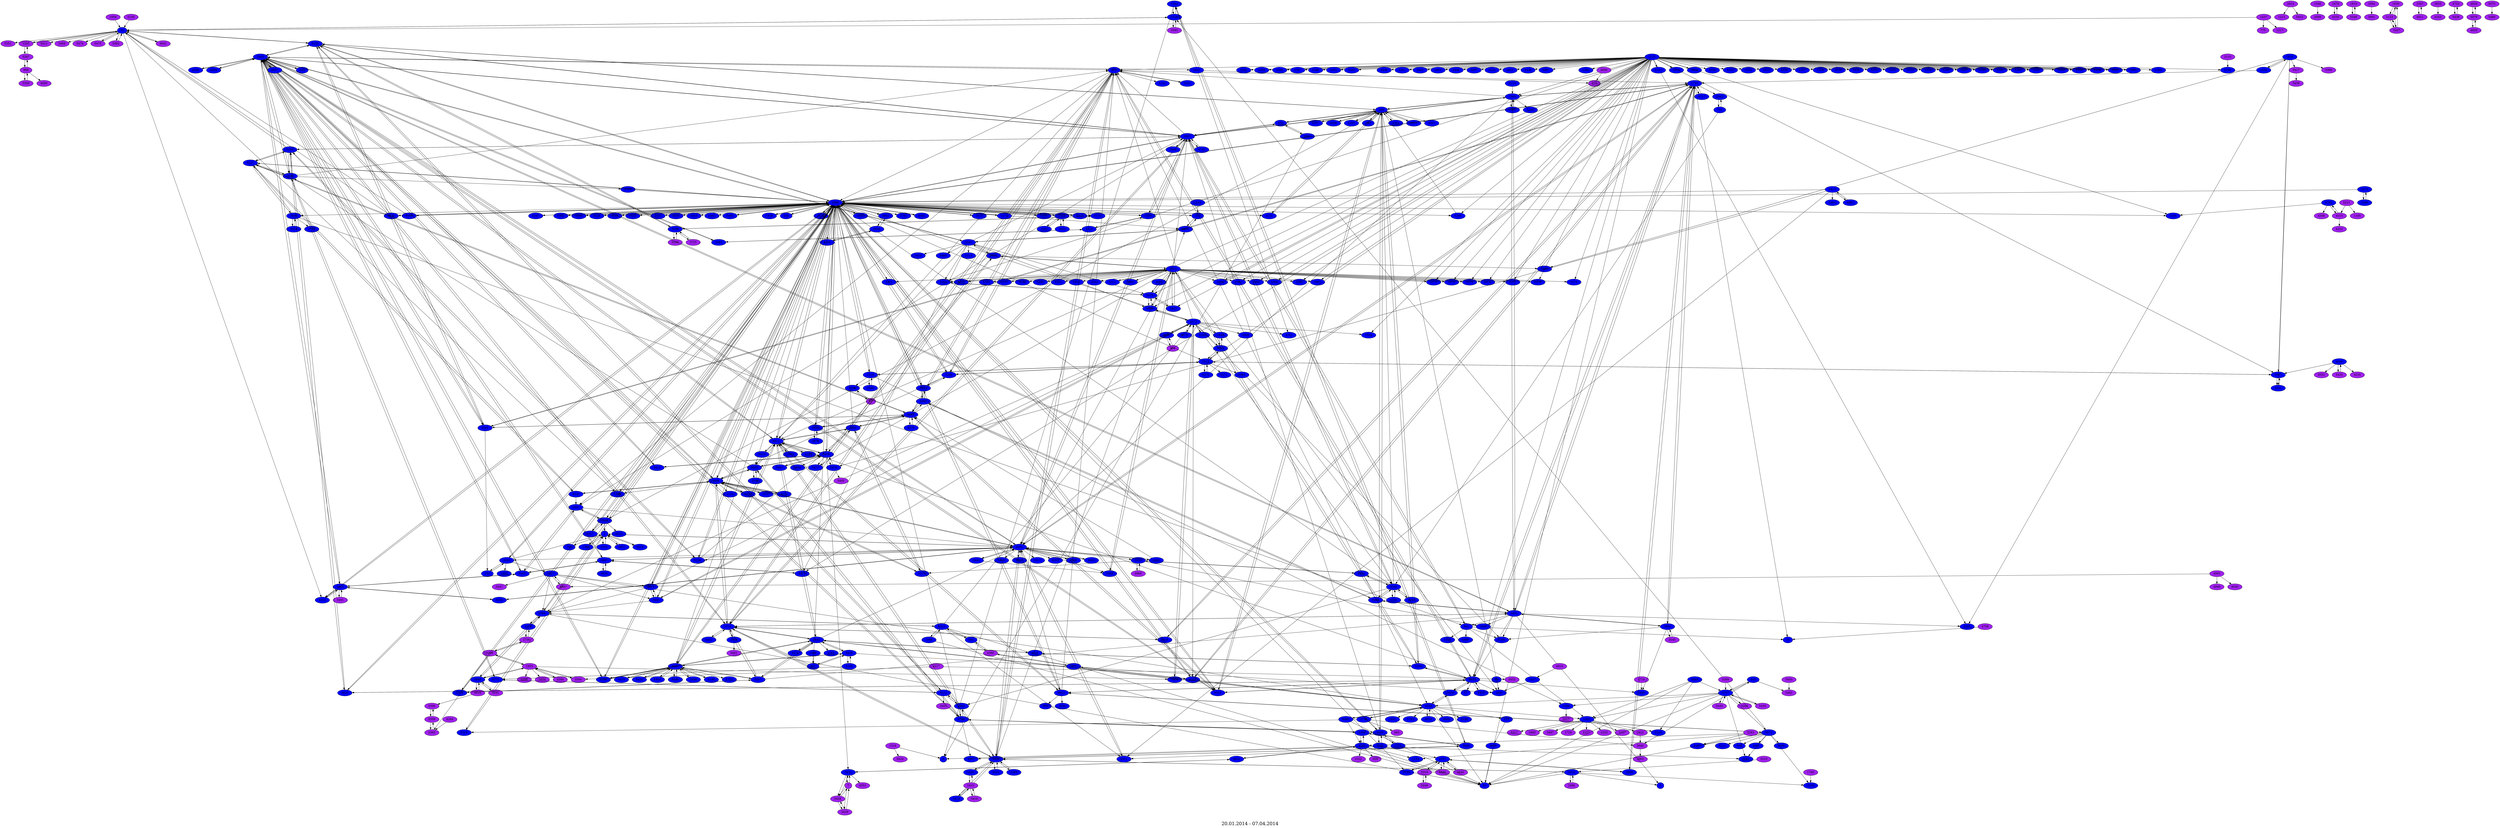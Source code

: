/*****
20.01.2014 - 07.04.2014
*****/

digraph G {
  graph [splines=false overlap=false]
  node  [shape=ellipse, width=0.3, height=0.3]
  6 [style=filled, fillcolor="blue"];
  1 [style=filled, fillcolor="blue"];
  3 [style=filled, fillcolor="blue"];
  7 [style=filled, fillcolor="purple"];
  25 [style=filled, fillcolor="blue"];
  35 [style=filled, fillcolor="blue"];
  51 [style=filled, fillcolor="purple"];
  57 [style=filled, fillcolor="blue"];
  62 [style=filled, fillcolor="blue"];
  115 [style=filled, fillcolor="blue"];
  160 [style=filled, fillcolor="blue"];
  33 [style=filled, fillcolor="blue"];
  192 [style=filled, fillcolor="blue"];
  202 [style=filled, fillcolor="blue"];
  215 [style=filled, fillcolor="purple"];
  280 [style=filled, fillcolor="blue"];
  353 [style=filled, fillcolor="blue"];
  359 [style=filled, fillcolor="purple"];
  416 [style=filled, fillcolor="purple"];
  481 [style=filled, fillcolor="blue"];
  500 [style=filled, fillcolor="blue"];
  361 [style=filled, fillcolor="blue"];
  545 [style=filled, fillcolor="blue"];
  546 [style=filled, fillcolor="blue"];
  550 [style=filled, fillcolor="blue"];
  644 [style=filled, fillcolor="blue"];
  664 [style=filled, fillcolor="purple"];
  703 [style=filled, fillcolor="blue"];
  732 [style=filled, fillcolor="blue"];
  775 [style=filled, fillcolor="purple"];
  892 [style=filled, fillcolor="blue"];
  988 [style=filled, fillcolor="purple"];
  905 [style=filled, fillcolor="blue"];
  1001 [style=filled, fillcolor="blue"];
  1018 [style=filled, fillcolor="blue"];
  1154 [style=filled, fillcolor="blue"];
  1185 [style=filled, fillcolor="purple"];
  1213 [style=filled, fillcolor="purple"];
  1217 [style=filled, fillcolor="purple"];
  1245 [style=filled, fillcolor="purple"];
  1318 [style=filled, fillcolor="purple"];
  1334 [style=filled, fillcolor="blue"];
  1352 [style=filled, fillcolor="blue"];
  1363 [style=filled, fillcolor="blue"];
  1383 [style=filled, fillcolor="blue"];
  1394 [style=filled, fillcolor="blue"];
  1396 [style=filled, fillcolor="blue"];
  1412 [style=filled, fillcolor="blue"];
  1386 [style=filled, fillcolor="blue"];
  1437 [style=filled, fillcolor="purple"];
  1508 [style=filled, fillcolor="blue"];
  1528 [style=filled, fillcolor="blue"];
  1546 [style=filled, fillcolor="purple"];
  1585 [style=filled, fillcolor="blue"];
  1615 [style=filled, fillcolor="blue"];
  1565 [style=filled, fillcolor="blue"];
  1648 [style=filled, fillcolor="blue"];
  1670 [style=filled, fillcolor="purple"];
  1690 [style=filled, fillcolor="blue"];
  1693 [style=filled, fillcolor="purple"];
  1726 [style=filled, fillcolor="purple"];
  1735 [style=filled, fillcolor="blue"];
  1731 [style=filled, fillcolor="blue"];
  1746 [style=filled, fillcolor="purple"];
  1819 [style=filled, fillcolor="purple"];
  1832 [style=filled, fillcolor="blue"];
  1810 [style=filled, fillcolor="blue"];
  1719 [style=filled, fillcolor="purple"];
  1656 [style=filled, fillcolor="blue"];
  1850 [style=filled, fillcolor="blue"];
  1894 [style=filled, fillcolor="purple"];
  1896 [style=filled, fillcolor="blue"];
  1919 [style=filled, fillcolor="blue"];
  1947 [style=filled, fillcolor="blue"];
  1953 [style=filled, fillcolor="purple"];
  1958 [style=filled, fillcolor="purple"];
  1938 [style=filled, fillcolor="blue"];
  1998 [style=filled, fillcolor="blue"];
  1815 [style=filled, fillcolor="blue"];
  2017 [style=filled, fillcolor="purple"];
  2028 [style=filled, fillcolor="blue"];
  2045 [style=filled, fillcolor="blue"];
  1939 [style=filled, fillcolor="purple"];
  2063 [style=filled, fillcolor="blue"];
  2067 [style=filled, fillcolor="blue"];
  2110 [style=filled, fillcolor="purple"];
  2123 [style=filled, fillcolor="purple"];
  2124 [style=filled, fillcolor="blue"];
  2127 [style=filled, fillcolor="purple"];
  2125 [style=filled, fillcolor="blue"];
  2136 [style=filled, fillcolor="blue"];
  2187 [style=filled, fillcolor="blue"];
  2212 [style=filled, fillcolor="blue"];
  2233 [style=filled, fillcolor="purple"];
  2243 [style=filled, fillcolor="blue"];
  2281 [style=filled, fillcolor="blue"];
  2289 [style=filled, fillcolor="blue"];
  2296 [style=filled, fillcolor="blue"];
  2303 [style=filled, fillcolor="blue"];
  2310 [style=filled, fillcolor="blue"];
  2318 [style=filled, fillcolor="blue"];
  2322 [style=filled, fillcolor="purple"];
  2262 [style=filled, fillcolor="blue"];
  2378 [style=filled, fillcolor="blue"];
  2397 [style=filled, fillcolor="purple"];
  2486 [style=filled, fillcolor="purple"];
  2498 [style=filled, fillcolor="blue"];
  2600 [style=filled, fillcolor="blue"];
  2614 [style=filled, fillcolor="purple"];
  2625 [style=filled, fillcolor="blue"];
  2388 [style=filled, fillcolor="blue"];
  2642 [style=filled, fillcolor="blue"];
  2661 [style=filled, fillcolor="blue"];
  2725 [style=filled, fillcolor="blue"];
  2755 [style=filled, fillcolor="blue"];
  2805 [style=filled, fillcolor="blue"];
  2730 [style=filled, fillcolor="purple"];
  2822 [style=filled, fillcolor="purple"];
  2835 [style=filled, fillcolor="blue"];
  2942 [style=filled, fillcolor="blue"];
  2934 [style=filled, fillcolor="blue"];
  3000 [style=filled, fillcolor="blue"];
  2987 [style=filled, fillcolor="blue"];
  3013 [style=filled, fillcolor="blue"];
  3018 [style=filled, fillcolor="purple"];
  3040 [style=filled, fillcolor="blue"];
  3099 [style=filled, fillcolor="blue"];
  3107 [style=filled, fillcolor="blue"];
  3172 [style=filled, fillcolor="blue"];
  3194 [style=filled, fillcolor="blue"];
  3204 [style=filled, fillcolor="purple"];
  3219 [style=filled, fillcolor="purple"];
  3229 [style=filled, fillcolor="blue"];
  3317 [style=filled, fillcolor="blue"];
  3319 [style=filled, fillcolor="blue"];
  3345 [style=filled, fillcolor="blue"];
  3366 [style=filled, fillcolor="purple"];
  3380 [style=filled, fillcolor="blue"];
  3394 [style=filled, fillcolor="purple"];
  3422 [style=filled, fillcolor="blue"];
  3451 [style=filled, fillcolor="blue"];
  3452 [style=filled, fillcolor="blue"];
  3493 [style=filled, fillcolor="blue"];
  3503 [style=filled, fillcolor="blue"];
  3429 [style=filled, fillcolor="blue"];
  3504 [style=filled, fillcolor="purple"];
  3427 [style=filled, fillcolor="blue"];
  3528 [style=filled, fillcolor="blue"];
  3527 [style=filled, fillcolor="blue"];
  3545 [style=filled, fillcolor="purple"];
  3572 [style=filled, fillcolor="blue"];
  3609 [style=filled, fillcolor="blue"];
  3653 [style=filled, fillcolor="purple"];
  3640 [style=filled, fillcolor="purple"];
  3630 [style=filled, fillcolor="blue"];
  3656 [style=filled, fillcolor="purple"];
  3699 [style=filled, fillcolor="blue"];
  3707 [style=filled, fillcolor="blue"];
  3649 [style=filled, fillcolor="blue"];
  3725 [style=filled, fillcolor="purple"];
  3714 [style=filled, fillcolor="blue"];
  3781 [style=filled, fillcolor="blue"];
  3804 [style=filled, fillcolor="blue"];
  3828 [style=filled, fillcolor="blue"];
  3820 [style=filled, fillcolor="blue"];
  3746 [style=filled, fillcolor="blue"];
  3878 [style=filled, fillcolor="blue"];
  3880 [style=filled, fillcolor="blue"];
  3897 [style=filled, fillcolor="blue"];
  3901 [style=filled, fillcolor="purple"];
  3910 [style=filled, fillcolor="blue"];
  3919 [style=filled, fillcolor="blue"];
  3966 [style=filled, fillcolor="blue"];
  3982 [style=filled, fillcolor="blue"];
  4002 [style=filled, fillcolor="blue"];
  3988 [style=filled, fillcolor="blue"];
  4075 [style=filled, fillcolor="blue"];
  4090 [style=filled, fillcolor="purple"];
  4092 [style=filled, fillcolor="blue"];
  4119 [style=filled, fillcolor="blue"];
  4125 [style=filled, fillcolor="blue"];
  4131 [style=filled, fillcolor="blue"];
  4163 [style=filled, fillcolor="purple"];
  4172 [style=filled, fillcolor="blue"];
  4204 [style=filled, fillcolor="purple"];
  4205 [style=filled, fillcolor="blue"];
  4197 [style=filled, fillcolor="blue"];
  4209 [style=filled, fillcolor="blue"];
  4211 [style=filled, fillcolor="blue"];
  4213 [style=filled, fillcolor="blue"];
  4217 [style=filled, fillcolor="purple"];
  3743 [style=filled, fillcolor="blue"];
  4235 [style=filled, fillcolor="purple"];
  4244 [style=filled, fillcolor="blue"];
  4251 [style=filled, fillcolor="blue"];
  4253 [style=filled, fillcolor="blue"];
  4266 [style=filled, fillcolor="purple"];
  4267 [style=filled, fillcolor="blue"];
  4189 [style=filled, fillcolor="blue"];
  4291 [style=filled, fillcolor="blue"];
  4304 [style=filled, fillcolor="blue"];
  4222 [style=filled, fillcolor="purple"];
  4315 [style=filled, fillcolor="purple"];
  4320 [style=filled, fillcolor="blue"];
  4335 [style=filled, fillcolor="purple"];
  4360 [style=filled, fillcolor="purple"];
  4362 [style=filled, fillcolor="blue"];
  4365 [style=filled, fillcolor="blue"];
  4382 [style=filled, fillcolor="blue"];
  4385 [style=filled, fillcolor="blue"];
  4389 [style=filled, fillcolor="blue"];
  4419 [style=filled, fillcolor="blue"];
  3837 [style=filled, fillcolor="blue"];
  4440 [style=filled, fillcolor="blue"];
  4308 [style=filled, fillcolor="purple"];
  4499 [style=filled, fillcolor="blue"];
  4511 [style=filled, fillcolor="blue"];
  4515 [style=filled, fillcolor="blue"];
  4521 [style=filled, fillcolor="blue"];
  4532 [style=filled, fillcolor="blue"];
  4540 [style=filled, fillcolor="purple"];
  4553 [style=filled, fillcolor="purple"];
  4559 [style=filled, fillcolor="blue"];
  4518 [style=filled, fillcolor="blue"];
  4569 [style=filled, fillcolor="blue"];
  4599 [style=filled, fillcolor="purple"];
  4608 [style=filled, fillcolor="blue"];
  4611 [style=filled, fillcolor="blue"];
  4635 [style=filled, fillcolor="blue"];
  4562 [style=filled, fillcolor="blue"];
  4642 [style=filled, fillcolor="purple"];
  4461 [style=filled, fillcolor="blue"];
  4649 [style=filled, fillcolor="blue"];
  4694 [style=filled, fillcolor="blue"];
  3425 [style=filled, fillcolor="purple"];
  4516 [style=filled, fillcolor="blue"];
  4753 [style=filled, fillcolor="purple"];
  4758 [style=filled, fillcolor="purple"];
  4762 [style=filled, fillcolor="blue"];
  4771 [style=filled, fillcolor="blue"];
  4780 [style=filled, fillcolor="blue"];
  4717 [style=filled, fillcolor="blue"];
  4788 [style=filled, fillcolor="blue"];
  4812 [style=filled, fillcolor="blue"];
  4828 [style=filled, fillcolor="purple"];
  4829 [style=filled, fillcolor="purple"];
  4833 [style=filled, fillcolor="blue"];
  4840 [style=filled, fillcolor="purple"];
  4852 [style=filled, fillcolor="blue"];
  4857 [style=filled, fillcolor="blue"];
  4866 [style=filled, fillcolor="purple"];
  4867 [style=filled, fillcolor="blue"];
  4882 [style=filled, fillcolor="blue"];
  4897 [style=filled, fillcolor="purple"];
  4899 [style=filled, fillcolor="blue"];
  4916 [style=filled, fillcolor="purple"];
  4921 [style=filled, fillcolor="blue"];
  4922 [style=filled, fillcolor="blue"];
  4925 [style=filled, fillcolor="blue"];
  4932 [style=filled, fillcolor="blue"];
  4945 [style=filled, fillcolor="blue"];
  4949 [style=filled, fillcolor="purple"];
  4991 [style=filled, fillcolor="blue"];
  4993 [style=filled, fillcolor="purple"];
  5005 [style=filled, fillcolor="blue"];
  5028 [style=filled, fillcolor="blue"];
  5041 [style=filled, fillcolor="purple"];
  5052 [style=filled, fillcolor="purple"];
  5075 [style=filled, fillcolor="purple"];
  5079 [style=filled, fillcolor="purple"];
  4860 [style=filled, fillcolor="blue"];
  5103 [style=filled, fillcolor="blue"];
  5132 [style=filled, fillcolor="blue"];
  5146 [style=filled, fillcolor="blue"];
  5155 [style=filled, fillcolor="blue"];
  5156 [style=filled, fillcolor="purple"];
  5157 [style=filled, fillcolor="purple"];
  5175 [style=filled, fillcolor="blue"];
  5193 [style=filled, fillcolor="blue"];
  5197 [style=filled, fillcolor="blue"];
  5198 [style=filled, fillcolor="blue"];
  5200 [style=filled, fillcolor="blue"];
  5201 [style=filled, fillcolor="blue"];
  5202 [style=filled, fillcolor="blue"];
  5203 [style=filled, fillcolor="blue"];
  5212 [style=filled, fillcolor="blue"];
  5213 [style=filled, fillcolor="blue"];
  5228 [style=filled, fillcolor="blue"];
  5227 [style=filled, fillcolor="blue"];
  5249 [style=filled, fillcolor="purple"];
  5251 [style=filled, fillcolor="blue"];
  5255 [style=filled, fillcolor="blue"];
  5221 [style=filled, fillcolor="purple"];
  5263 [style=filled, fillcolor="purple"];
  5269 [style=filled, fillcolor="purple"];
  5275 [style=filled, fillcolor="blue"];
  5280 [style=filled, fillcolor="blue"];
  5286 [style=filled, fillcolor="blue"];
  5287 [style=filled, fillcolor="purple"];
  5294 [style=filled, fillcolor="blue"];
  5296 [style=filled, fillcolor="blue"];
  5298 [style=filled, fillcolor="blue"];
  5305 [style=filled, fillcolor="blue"];
  5259 [style=filled, fillcolor="blue"];
  5307 [style=filled, fillcolor="blue"];
  5308 [style=filled, fillcolor="blue"];
  5306 [style=filled, fillcolor="blue"];
  5310 [style=filled, fillcolor="blue"];
  5312 [style=filled, fillcolor="blue"];
  5313 [style=filled, fillcolor="blue"];
  5314 [style=filled, fillcolor="blue"];
  5315 [style=filled, fillcolor="blue"];
  5317 [style=filled, fillcolor="purple"];
  5318 [style=filled, fillcolor="blue"];
  5319 [style=filled, fillcolor="blue"];
  5320 [style=filled, fillcolor="blue"];
  5321 [style=filled, fillcolor="blue"];
  5322 [style=filled, fillcolor="blue"];
  5323 [style=filled, fillcolor="blue"];
  5324 [style=filled, fillcolor="blue"];
  5325 [style=filled, fillcolor="blue"];
  5326 [style=filled, fillcolor="blue"];
  5327 [style=filled, fillcolor="blue"];
  5328 [style=filled, fillcolor="blue"];
  5329 [style=filled, fillcolor="blue"];
  5330 [style=filled, fillcolor="blue"];
  5331 [style=filled, fillcolor="blue"];
  5332 [style=filled, fillcolor="blue"];
  5333 [style=filled, fillcolor="blue"];
  5334 [style=filled, fillcolor="blue"];
  5335 [style=filled, fillcolor="blue"];
  5336 [style=filled, fillcolor="blue"];
  5337 [style=filled, fillcolor="blue"];
  5338 [style=filled, fillcolor="blue"];
  5309 [style=filled, fillcolor="purple"];
  5340 [style=filled, fillcolor="blue"];
  5341 [style=filled, fillcolor="blue"];
  5342 [style=filled, fillcolor="blue"];
  5343 [style=filled, fillcolor="blue"];
  5344 [style=filled, fillcolor="blue"];
  5345 [style=filled, fillcolor="blue"];
  5339 [style=filled, fillcolor="blue"];
  5346 [style=filled, fillcolor="blue"];
  5348 [style=filled, fillcolor="purple"];
  5349 [style=filled, fillcolor="blue"];
  5350 [style=filled, fillcolor="blue"];
  5351 [style=filled, fillcolor="purple"];
  5352 [style=filled, fillcolor="blue"];
  5353 [style=filled, fillcolor="blue"];
  5354 [style=filled, fillcolor="blue"];
  5355 [style=filled, fillcolor="blue"];
  5065 [style=filled, fillcolor="blue"];
  5356 [style=filled, fillcolor="purple"];
  5357 [style=filled, fillcolor="blue"];
  5316 [style=filled, fillcolor="purple"];
  5358 [style=filled, fillcolor="blue"];
  5359 [style=filled, fillcolor="purple"];
  5360 [style=filled, fillcolor="purple"];
  5361 [style=filled, fillcolor="blue"];
  5363 [style=filled, fillcolor="blue"];
  5364 [style=filled, fillcolor="blue"];
  5365 [style=filled, fillcolor="blue"];
  5366 [style=filled, fillcolor="blue"];
  5367 [style=filled, fillcolor="blue"];
  5368 [style=filled, fillcolor="blue"];
  5369 [style=filled, fillcolor="blue"];
  5370 [style=filled, fillcolor="blue"];
  5371 [style=filled, fillcolor="blue"];
  5373 [style=filled, fillcolor="blue"];
  5374 [style=filled, fillcolor="blue"];
  5375 [style=filled, fillcolor="blue"];
  5376 [style=filled, fillcolor="blue"];
  5377 [style=filled, fillcolor="blue"];
  5378 [style=filled, fillcolor="blue"];
  5379 [style=filled, fillcolor="blue"];
  5380 [style=filled, fillcolor="blue"];
  5381 [style=filled, fillcolor="blue"];
  5382 [style=filled, fillcolor="blue"];
  5372 [style=filled, fillcolor="blue"];
  5383 [style=filled, fillcolor="blue"];
  5384 [style=filled, fillcolor="blue"];
  5385 [style=filled, fillcolor="blue"];
  5388 [style=filled, fillcolor="blue"];
  5386 [style=filled, fillcolor="blue"];
  5387 [style=filled, fillcolor="blue"];
  5389 [style=filled, fillcolor="blue"];
  5390 [style=filled, fillcolor="purple"];
  5391 [style=filled, fillcolor="blue"];
  5392 [style=filled, fillcolor="blue"];
  5393 [style=filled, fillcolor="purple"];
  5394 [style=filled, fillcolor="blue"];
  5395 [style=filled, fillcolor="blue"];
  5347 [style=filled, fillcolor="blue"];
  5397 [style=filled, fillcolor="blue"];
  5398 [style=filled, fillcolor="blue"];
  5396 [style=filled, fillcolor="blue"];
  5399 [style=filled, fillcolor="purple"];
  5362 [style=filled, fillcolor="blue"];
  5400 [style=filled, fillcolor="blue"];
  5401 [style=filled, fillcolor="blue"];
  5402 [style=filled, fillcolor="blue"];
  5404 [style=filled, fillcolor="blue"];
  5405 [style=filled, fillcolor="blue"];
  5406 [style=filled, fillcolor="blue"];
  5407 [style=filled, fillcolor="blue"];
  5403 [style=filled, fillcolor="blue"];
  5408 [style=filled, fillcolor="blue"];
  5409 [style=filled, fillcolor="blue"];
  5410 [style=filled, fillcolor="blue"];
  5411 [style=filled, fillcolor="blue"];
  5412 [style=filled, fillcolor="purple"];
  5414 [style=filled, fillcolor="blue"];
  5415 [style=filled, fillcolor="purple"];
  5416 [style=filled, fillcolor="purple"];
  5417 [style=filled, fillcolor="purple"];
  5419 [style=filled, fillcolor="blue"];
  5420 [style=filled, fillcolor="blue"];
  5421 [style=filled, fillcolor="blue"];
  5422 [style=filled, fillcolor="blue"];
  5423 [style=filled, fillcolor="blue"];
  5424 [style=filled, fillcolor="purple"];
  5426 [style=filled, fillcolor="blue"];
  5427 [style=filled, fillcolor="purple"];
  5428 [style=filled, fillcolor="purple"];
  5429 [style=filled, fillcolor="purple"];
  5430 [style=filled, fillcolor="blue"];
  5431 [style=filled, fillcolor="blue"];
  5432 [style=filled, fillcolor="blue"];
  5418 [style=filled, fillcolor="blue"];
  5433 [style=filled, fillcolor="blue"];
  5435 [style=filled, fillcolor="purple"];
  5253 [style=filled, fillcolor="blue"];
  5436 [style=filled, fillcolor="blue"];
  5437 [style=filled, fillcolor="blue"];
  5425 [style=filled, fillcolor="blue"];
  5438 [style=filled, fillcolor="purple"];
  5439 [style=filled, fillcolor="purple"];
  5440 [style=filled, fillcolor="purple"];
  5441 [style=filled, fillcolor="blue"];
  5442 [style=filled, fillcolor="blue"];
  5443 [style=filled, fillcolor="blue"];
  5434 [style=filled, fillcolor="blue"];
  5444 [style=filled, fillcolor="blue"];
  5445 [style=filled, fillcolor="blue"];
  5446 [style=filled, fillcolor="blue"];
  5447 [style=filled, fillcolor="purple"];
  5448 [style=filled, fillcolor="blue"];
  5449 [style=filled, fillcolor="blue"];
  5451 [style=filled, fillcolor="blue"];
  5452 [style=filled, fillcolor="purple"];
  5453 [style=filled, fillcolor="purple"];
  5454 [style=filled, fillcolor="purple"];
  5455 [style=filled, fillcolor="blue"];
  5456 [style=filled, fillcolor="purple"];
  5457 [style=filled, fillcolor="blue"];
  5458 [style=filled, fillcolor="blue"];
  5459 [style=filled, fillcolor="blue"];
  5460 [style=filled, fillcolor="blue"];
  5461 [style=filled, fillcolor="purple"];
  5463 [style=filled, fillcolor="blue"];
  5462 [style=filled, fillcolor="blue"];
  5413 [style=filled, fillcolor="blue"];
  5464 [style=filled, fillcolor="blue"];
  5465 [style=filled, fillcolor="blue"];
  5466 [style=filled, fillcolor="blue"];
  5467 [style=filled, fillcolor="blue"];
  5468 [style=filled, fillcolor="purple"];
  5469 [style=filled, fillcolor="blue"];
  5470 [style=filled, fillcolor="blue"];
  5471 [style=filled, fillcolor="blue"];
  5472 [style=filled, fillcolor="blue"];
  5311 [style=filled, fillcolor="blue"];
  5473 [style=filled, fillcolor="blue"];
  5474 [style=filled, fillcolor="purple"];
  5475 [style=filled, fillcolor="purple"];
  5476 [style=filled, fillcolor="blue"];
  5477 [style=filled, fillcolor="blue"];
  5478 [style=filled, fillcolor="blue"];
  5479 [style=filled, fillcolor="blue"];
  5480 [style=filled, fillcolor="blue"];
  5481 [style=filled, fillcolor="blue"];
  5450 [style=filled, fillcolor="purple"];
  5482 [style=filled, fillcolor="purple"];
  5483 [style=filled, fillcolor="blue"];
  5484 [style=filled, fillcolor="blue"];
  5485 [style=filled, fillcolor="purple"];
  5486 [style=filled, fillcolor="purple"];
  5487 [style=filled, fillcolor="purple"];
  5488 [style=filled, fillcolor="blue"];
  5489 [style=filled, fillcolor="blue"];
  5490 [style=filled, fillcolor="blue"];
  5491 [style=filled, fillcolor="purple"];
  5492 [style=filled, fillcolor="purple"];
  5494 [style=filled, fillcolor="purple"];
  5495 [style=filled, fillcolor="purple"];
  4811 [style=filled, fillcolor="purple"];
  1 -> 703;
  1 -> 4857;
  1 -> 5418;
  1 -> 4291;
  1 -> 3319;
  1 -> 1396;
  1 -> 1615;
  7 -> 5432;
  7 -> 5429;
  7 -> 5428;
  35 -> 1245;
  35 -> 5351;
  35 -> 5352;
  35 -> 1528;
  35 -> 5255;
  35 -> 1394;
  35 -> 5412;
  35 -> 5468;
  35 -> 4642;
  35 -> 5474;
  35 -> 5475;
  35 -> 5492;
  51 -> 1508;
  115 -> 3609;
  160 -> 280;
  33 -> 1850;
  192 -> 3919;
  280 -> 550;
  280 -> 160;
  280 -> 3630;
  280 -> 1565;
  280 -> 5259;
  280 -> 5307;
  280 -> 5308;
  280 -> 4461;
  280 -> 4521;
  280 -> 5255;
  280 -> 3040;
  280 -> 4362;
  280 -> 5253;
  280 -> 4131;
  280 -> 1850;
  280 -> 4515;
  353 -> 4852;
  353 -> 3988;
  416 -> 3451;
  481 -> 3714;
  481 -> 3429;
  361 -> 4899;
  361 -> 5396;
  361 -> 1815;
  361 -> 25;
  361 -> 1352;
  361 -> 3897;
  545 -> 3707;
  545 -> 5482;
  545 -> 3640;
  546 -> 3988;
  550 -> 280;
  550 -> 3897;
  550 -> 2067;
  644 -> 5403;
  732 -> 2942;
  732 -> 3345;
  892 -> 5353;
  892 -> 4360;
  988 -> 4090;
  988 -> 5356;
  988 -> 5287;
  905 -> 4833;
  905 -> 5321;
  905 -> 4559;
  905 -> 1731;
  905 -> 3988;
  905 -> 5280;
  905 -> 5132;
  905 -> 5408;
  905 -> 5251;
  905 -> 1832;
  905 -> 3714;
  905 -> 4611;
  905 -> 4649;
  905 -> 5403;
  1018 -> 5408;
  1018 -> 3;
  1018 -> 62;
  1018 -> 2028;
  1018 -> 2486;
  1245 -> 5287;
  1245 -> 35;
  1318 -> 5424;
  1318 -> 6;
  1334 -> 1731;
  1334 -> 1810;
  1352 -> 5317;
  1352 -> 5318;
  1352 -> 2822;
  1352 -> 2127;
  1352 -> 2233;
  1352 -> 5485;
  1352 -> 5157;
  1352 -> 5487;
  1352 -> 1726;
  1363 -> 1528;
  1363 -> 3966;
  1363 -> 6;
  1363 -> 4251;
  1396 -> 1;
  1412 -> 4833;
  1386 -> 481;
  1437 -> 35;
  1437 -> 775;
  1437 -> 1217;
  1508 -> 51;
  1528 -> 35;
  1528 -> 1363;
  1528 -> 5393;
  1546 -> 4599;
  1585 -> 1565;
  1615 -> 1;
  1565 -> 280;
  1565 -> 3452;
  1565 -> 1731;
  1565 -> 1585;
  1565 -> 905;
  1565 -> 2212;
  1565 -> 4291;
  1565 -> 3897;
  1648 -> 5251;
  1670 -> 4335;
  1735 -> 3640;
  1735 -> 3319;
  1735 -> 4559;
  1735 -> 664;
  1731 -> 1565;
  1731 -> 4291;
  1731 -> 5315;
  1731 -> 4717;
  1731 -> 4833;
  1731 -> 2942;
  1731 -> 3452;
  1731 -> 25;
  1731 -> 3804;
  1731 -> 4365;
  1731 -> 3699;
  1731 -> 4304;
  1731 -> 3988;
  1746 -> 2028;
  1819 -> 5348;
  1832 -> 4291;
  1832 -> 3040;
  1832 -> 5443;
  1810 -> 5305;
  1810 -> 5417;
  1810 -> 5367;
  1810 -> 5421;
  1810 -> 3366;
  1810 -> 5490;
  1810 -> 1334;
  1719 -> 1656;
  1894 -> 3901;
  1919 -> 3988;
  1953 -> 3880;
  1953 -> 3394;
  1953 -> 5404;
  1953 -> 3504;
  1953 -> 5269;
  1953 -> 5454;
  1953 -> 4266;
  1958 -> 35;
  1938 -> 3988;
  1998 -> 5353;
  1998 -> 62;
  2045 -> 4611;
  2045 -> 4852;
  2045 -> 5455;
  2045 -> 5213;
  2045 -> 5479;
  2045 -> 5484;
  2045 -> 4991;
  2045 -> 5488;
  2045 -> 5473;
  2045 -> 5489;
  2045 -> 5403;
  2045 -> 3897;
  1939 -> 2123;
  1939 -> 5427;
  2063 -> 2310;
  2063 -> 5403;
  2067 -> 6;
  2067 -> 550;
  2110 -> 5338;
  2123 -> 1939;
  2123 -> 5427;
  2125 -> 5298;
  2125 -> 5313;
  2125 -> 5314;
  2125 -> 5319;
  2125 -> 5320;
  2125 -> 5323;
  2125 -> 5324;
  2125 -> 5325;
  2125 -> 5326;
  2125 -> 5327;
  2125 -> 5328;
  2125 -> 5329;
  2125 -> 5330;
  2125 -> 5331;
  2125 -> 5332;
  2125 -> 5333;
  2125 -> 5334;
  2125 -> 5335;
  2125 -> 5337;
  2125 -> 5338;
  2125 -> 5340;
  2125 -> 5341;
  2125 -> 5342;
  2125 -> 5343;
  2125 -> 905;
  2125 -> 5344;
  2125 -> 5346;
  2125 -> 5349;
  2125 -> 5350;
  2125 -> 5354;
  2125 -> 5357;
  2125 -> 5361;
  2125 -> 1565;
  2125 -> 5369;
  2125 -> 5373;
  2125 -> 5374;
  2125 -> 5375;
  2125 -> 5376;
  2125 -> 5377;
  2125 -> 5378;
  2125 -> 5379;
  2125 -> 5380;
  2125 -> 5385;
  2125 -> 5388;
  2125 -> 5386;
  2125 -> 5387;
  2125 -> 5389;
  2125 -> 5391;
  2125 -> 5392;
  2125 -> 5394;
  2125 -> 5395;
  2125 -> 5400;
  2125 -> 5401;
  2125 -> 5402;
  2125 -> 5405;
  2125 -> 5406;
  2125 -> 5407;
  2125 -> 5305;
  2125 -> 5430;
  2125 -> 5312;
  2125 -> 5431;
  2125 -> 5367;
  2125 -> 5436;
  2125 -> 5381;
  2125 -> 5382;
  2125 -> 1383;
  2125 -> 62;
  2125 -> 4611;
  2125 -> 4833;
  2125 -> 5467;
  2125 -> 2987;
  2125 -> 5473;
  2125 -> 5479;
  2125 -> 5483;
  2125 -> 5484;
  2125 -> 4991;
  2136 -> 4694;
  2243 -> 353;
  2281 -> 5339;
  2289 -> 5408;
  2296 -> 5275;
  2303 -> 3988;
  2303 -> 5397;
  2310 -> 4499;
  2310 -> 2063;
  2318 -> 5312;
  2318 -> 2388;
  2318 -> 4569;
  2318 -> 1508;
  2318 -> 3988;
  2378 -> 5384;
  2378 -> 2730;
  2397 -> 4811;
  2486 -> 1018;
  2614 -> 1213;
  2614 -> 5453;
  2625 -> 3988;
  2625 -> 4419;
  2625 -> 4649;
  2625 -> 4611;
  2388 -> 2017;
  2642 -> 4559;
  2642 -> 3714;
  2642 -> 4320;
  2642 -> 5397;
  2642 -> 5398;
  2642 -> 4611;
  2642 -> 3429;
  2642 -> 2262;
  2642 -> 5472;
  2642 -> 4291;
  2730 -> 5269;
  2730 -> 2378;
  2822 -> 3640;
  2835 -> 5227;
  2835 -> 361;
  2835 -> 5355;
  2835 -> 2725;
  2942 -> 732;
  2934 -> 5461;
  3000 -> 3649;
  3000 -> 3194;
  3000 -> 3746;
  3000 -> 4694;
  3000 -> 4611;
  3000 -> 5476;
  3013 -> 5403;
  3013 -> 5476;
  3018 -> 5390;
  3018 -> 3880;
  3040 -> 5372;
  3040 -> 3427;
  3040 -> 1832;
  3040 -> 1;
  3107 -> 4694;
  3172 -> 3988;
  3194 -> 3000;
  3219 -> 1018;
  3229 -> 4291;
  3319 -> 1;
  3345 -> 280;
  3345 -> 4562;
  3345 -> 4440;
  3345 -> 4382;
  3345 -> 5365;
  3345 -> 3988;
  3345 -> 5466;
  3345 -> 3897;
  3394 -> 1953;
  3422 -> 5339;
  3451 -> 416;
  3452 -> 5305;
  3452 -> 4833;
  3452 -> 2498;
  3452 -> 3804;
  3452 -> 1565;
  3452 -> 1731;
  3452 -> 3;
  3452 -> 5396;
  3452 -> 361;
  3452 -> 5403;
  3452 -> 3714;
  3452 -> 5466;
  3493 -> 5479;
  3503 -> 4611;
  3429 -> 5286;
  3429 -> 2642;
  3429 -> 481;
  3429 -> 5251;
  3429 -> 1850;
  3504 -> 1953;
  3427 -> 3988;
  3427 -> 3040;
  3528 -> 4559;
  3528 -> 4833;
  3527 -> 4559;
  3527 -> 4897;
  3527 -> 5384;
  3527 -> 4812;
  3527 -> 5441;
  3527 -> 5447;
  3545 -> 3804;
  3572 -> 4385;
  3572 -> 1528;
  3572 -> 4211;
  3572 -> 1001;
  3572 -> 1154;
  3572 -> 2661;
  3572 -> 2187;
  3572 -> 2028;
  3572 -> 500;
  3572 -> 1690;
  3572 -> 62;
  3572 -> 4921;
  3609 -> 62;
  3653 -> 4163;
  3640 -> 1693;
  3630 -> 280;
  3630 -> 3897;
  3630 -> 5212;
  3630 -> 3746;
  3630 -> 5028;
  3630 -> 3988;
  3656 -> 215;
  3699 -> 4197;
  3699 -> 1731;
  3707 -> 5439;
  3707 -> 5440;
  3707 -> 2661;
  3707 -> 62;
  3707 -> 1352;
  3707 -> 3572;
  3707 -> 2388;
  3707 -> 3204;
  3707 -> 4559;
  3707 -> 545;
  3649 -> 4771;
  3649 -> 5294;
  3649 -> 5227;
  3649 -> 905;
  3649 -> 5403;
  3649 -> 4788;
  3725 -> 5296;
  3714 -> 5315;
  3714 -> 2934;
  3714 -> 905;
  3714 -> 2642;
  3714 -> 5408;
  3714 -> 4694;
  3714 -> 5397;
  3714 -> 5451;
  3714 -> 5403;
  3714 -> 3452;
  3714 -> 3897;
  3804 -> 5396;
  3804 -> 3452;
  3804 -> 1656;
  3804 -> 3545;
  3804 -> 1731;
  3828 -> 4866;
  3828 -> 4382;
  3828 -> 2498;
  3828 -> 4419;
  3820 -> 4833;
  3820 -> 3988;
  3820 -> 5294;
  3746 -> 5366;
  3746 -> 3000;
  3746 -> 4562;
  3746 -> 3630;
  3746 -> 5403;
  3878 -> 3910;
  3880 -> 1953;
  3880 -> 5384;
  3880 -> 3018;
  3880 -> 5041;
  3897 -> 5294;
  3897 -> 1565;
  3897 -> 550;
  3897 -> 5255;
  3897 -> 905;
  3897 -> 5449;
  3897 -> 3988;
  3897 -> 4291;
  3897 -> 1832;
  3897 -> 5403;
  3897 -> 361;
  3897 -> 4499;
  3897 -> 3345;
  3897 -> 3714;
  3897 -> 4762;
  3910 -> 4649;
  3910 -> 3988;
  3910 -> 3878;
  3919 -> 3527;
  3919 -> 1;
  3919 -> 192;
  3919 -> 3988;
  3919 -> 1896;
  3966 -> 5366;
  3966 -> 5408;
  3966 -> 1363;
  3966 -> 5411;
  3982 -> 5458;
  3982 -> 3988;
  4002 -> 3988;
  3988 -> 5322;
  3988 -> 4092;
  3988 -> 3000;
  3988 -> 5227;
  3988 -> 4852;
  3988 -> 3427;
  3988 -> 5339;
  3988 -> 5298;
  3988 -> 5155;
  3988 -> 5310;
  3988 -> 4002;
  3988 -> 1919;
  3988 -> 4267;
  3988 -> 4694;
  3988 -> 2303;
  3988 -> 5312;
  3988 -> 4131;
  3988 -> 5280;
  3988 -> 5347;
  3988 -> 5362;
  3988 -> 5398;
  3988 -> 546;
  3988 -> 1938;
  3988 -> 5352;
  3988 -> 5409;
  3988 -> 4516;
  3988 -> 353;
  3988 -> 5426;
  3988 -> 5433;
  3988 -> 1394;
  3988 -> 5228;
  3988 -> 5425;
  3988 -> 4812;
  3988 -> 5441;
  3988 -> 5384;
  3988 -> 2318;
  3988 -> 3919;
  3988 -> 3820;
  3988 -> 5346;
  3988 -> 5445;
  3988 -> 481;
  3988 -> 5175;
  3988 -> 5383;
  3988 -> 3897;
  3988 -> 4499;
  3988 -> 5306;
  3988 -> 4125;
  3988 -> 3172;
  3988 -> 5459;
  3988 -> 4921;
  3988 -> 5463;
  3988 -> 5462;
  3988 -> 4611;
  3988 -> 3910;
  3988 -> 3781;
  3988 -> 5465;
  3988 -> 4205;
  3988 -> 5255;
  3988 -> 4304;
  3988 -> 3630;
  3988 -> 1731;
  3988 -> 3982;
  3988 -> 3040;
  3988 -> 5471;
  3988 -> 2835;
  3988 -> 5476;
  3988 -> 4515;
  4092 -> 3988;
  4119 -> 1565;
  4125 -> 4197;
  4131 -> 3988;
  4131 -> 280;
  4172 -> 3345;
  4172 -> 5344;
  4172 -> 3451;
  4172 -> 4075;
  4172 -> 4304;
  4172 -> 5404;
  4172 -> 5384;
  4172 -> 5441;
  4172 -> 3988;
  4172 -> 5448;
  4172 -> 5345;
  4172 -> 4251;
  4172 -> 5396;
  4172 -> 5103;
  4172 -> 3380;
  4172 -> 905;
  4172 -> 4991;
  4204 -> 5360;
  4205 -> 5458;
  4205 -> 3988;
  4197 -> 4840;
  4197 -> 4125;
  4197 -> 3699;
  4197 -> 5494;
  4197 -> 5316;
  4209 -> 5403;
  4213 -> 4694;
  4217 -> 5452;
  4217 -> 3504;
  4244 -> 5367;
  4244 -> 5435;
  4244 -> 5052;
  4244 -> 4235;
  4189 -> 4611;
  4291 -> 3229;
  4291 -> 1731;
  4291 -> 5358;
  4291 -> 4945;
  4291 -> 4389;
  4291 -> 5228;
  4291 -> 5403;
  4291 -> 4694;
  4291 -> 5408;
  4291 -> 1;
  4291 -> 5442;
  4291 -> 4867;
  4291 -> 5368;
  4291 -> 3897;
  4291 -> 3919;
  4291 -> 5469;
  4291 -> 3317;
  4291 -> 5411;
  4291 -> 3828;
  4291 -> 5480;
  4291 -> 4253;
  4304 -> 1731;
  4304 -> 3837;
  4304 -> 3988;
  4304 -> 4559;
  4315 -> 4222;
  4315 -> 4780;
  4320 -> 2642;
  4320 -> 5259;
  4335 -> 1670;
  4360 -> 3837;
  4360 -> 892;
  4362 -> 280;
  4365 -> 5255;
  4365 -> 192;
  4365 -> 1731;
  4365 -> 5403;
  4365 -> 4649;
  4382 -> 3345;
  4382 -> 3828;
  4385 -> 2322;
  4385 -> 1154;
  4385 -> 2661;
  4385 -> 5366;
  4385 -> 62;
  4385 -> 359;
  4385 -> 6;
  4385 -> 4922;
  4389 -> 4291;
  4419 -> 2625;
  4419 -> 4694;
  3837 -> 4360;
  3837 -> 4304;
  4440 -> 3345;
  4499 -> 2310;
  4499 -> 3988;
  4499 -> 3897;
  4511 -> 3425;
  4511 -> 4771;
  4511 -> 4562;
  4511 -> 5255;
  4515 -> 4833;
  4515 -> 4649;
  4515 -> 280;
  4515 -> 5403;
  4515 -> 3988;
  4521 -> 280;
  4532 -> 5227;
  4532 -> 1832;
  4532 -> 4694;
  4559 -> 1735;
  4559 -> 5005;
  4559 -> 5336;
  4559 -> 3528;
  4559 -> 1947;
  4559 -> 5065;
  4559 -> 1352;
  4559 -> 2642;
  4559 -> 4518;
  4559 -> 3743;
  4559 -> 62;
  4559 -> 115;
  4518 -> 4559;
  4569 -> 2318;
  4608 -> 5403;
  4611 -> 3503;
  4611 -> 2625;
  4611 -> 2642;
  4611 -> 5410;
  4611 -> 5408;
  4611 -> 5251;
  4611 -> 5403;
  4611 -> 4921;
  4611 -> 3000;
  4611 -> 3988;
  4611 -> 4189;
  4611 -> 5476;
  4635 -> 4867;
  4562 -> 4511;
  4562 -> 3746;
  4642 -> 35;
  4649 -> 5227;
  4649 -> 3910;
  4649 -> 2625;
  4649 -> 905;
  4649 -> 4515;
  4649 -> 5460;
  4649 -> 4365;
  4649 -> 5470;
  4694 -> 4213;
  4694 -> 3107;
  4694 -> 3988;
  4694 -> 1394;
  4694 -> 2136;
  4694 -> 2124;
  4694 -> 5403;
  4694 -> 4532;
  4694 -> 4419;
  4694 -> 3714;
  4694 -> 3000;
  4694 -> 4291;
  4516 -> 3988;
  4516 -> 35;
  4753 -> 5438;
  4758 -> 25;
  4762 -> 3897;
  4771 -> 3649;
  4771 -> 4511;
  4780 -> 5346;
  4780 -> 4308;
  4780 -> 4315;
  4717 -> 1731;
  4788 -> 3988;
  4812 -> 5384;
  4812 -> 4172;
  4812 -> 5441;
  4812 -> 3988;
  4828 -> 5079;
  4829 -> 5079;
  4833 -> 905;
  4833 -> 1850;
  4833 -> 3820;
  4833 -> 1412;
  4833 -> 4611;
  4833 -> 57;
  4833 -> 4515;
  4833 -> 1731;
  4833 -> 4921;
  4833 -> 3528;
  4833 -> 1656;
  4833 -> 5259;
  4840 -> 4197;
  4852 -> 2045;
  4852 -> 353;
  4857 -> 1;
  4866 -> 3828;
  4867 -> 4635;
  4867 -> 5403;
  4867 -> 5443;
  4867 -> 4291;
  4867 -> 5473;
  4882 -> 5413;
  4897 -> 3527;
  4916 -> 5457;
  4921 -> 3099;
  4921 -> 202;
  4921 -> 4833;
  4921 -> 905;
  4921 -> 4291;
  4921 -> 4611;
  4921 -> 3572;
  4921 -> 3988;
  4922 -> 5432;
  4922 -> 4385;
  4925 -> 5352;
  4925 -> 5358;
  4925 -> 5403;
  4925 -> 5443;
  4925 -> 5491;
  4945 -> 4291;
  4991 -> 5479;
  4991 -> 4172;
  4993 -> 4897;
  4993 -> 4540;
  4993 -> 4949;
  5028 -> 4267;
  5028 -> 3630;
  5028 -> 4197;
  5041 -> 3880;
  5075 -> 5486;
  5079 -> 4829;
  5079 -> 4828;
  4860 -> 5318;
  4860 -> 1352;
  4860 -> 3707;
  4860 -> 62;
  5146 -> 5251;
  5155 -> 35;
  5155 -> 3988;
  5156 -> 35;
  5175 -> 3988;
  5212 -> 3630;
  5228 -> 5294;
  5228 -> 2625;
  5228 -> 4291;
  5228 -> 3988;
  5227 -> 3649;
  5227 -> 5294;
  5227 -> 4532;
  5227 -> 2835;
  5227 -> 4649;
  5227 -> 3988;
  5249 -> 5316;
  5251 -> 5397;
  5251 -> 5398;
  5251 -> 3988;
  5251 -> 905;
  5251 -> 1648;
  5251 -> 5146;
  5251 -> 5419;
  5251 -> 5434;
  5251 -> 5444;
  5251 -> 3429;
  5251 -> 4611;
  5251 -> 2755;
  5251 -> 5446;
  5255 -> 280;
  5255 -> 3988;
  5255 -> 5296;
  5255 -> 4511;
  5255 -> 35;
  5255 -> 4365;
  5255 -> 3897;
  5255 -> 5403;
  5221 -> 1185;
  5221 -> 4315;
  5263 -> 2187;
  5269 -> 2730;
  5269 -> 5360;
  5269 -> 1953;
  5275 -> 2296;
  5275 -> 3988;
  5280 -> 905;
  5280 -> 5312;
  5280 -> 3988;
  5280 -> 4694;
  5280 -> 5383;
  5286 -> 3429;
  5286 -> 4771;
  5287 -> 1245;
  5287 -> 988;
  5294 -> 3897;
  5294 -> 35;
  5294 -> 3649;
  5294 -> 5227;
  5294 -> 5228;
  5294 -> 3820;
  5296 -> 3725;
  5296 -> 5310;
  5296 -> 5309;
  5296 -> 5255;
  5298 -> 280;
  5259 -> 280;
  5259 -> 4320;
  5259 -> 5363;
  5259 -> 4833;
  5307 -> 280;
  5308 -> 280;
  5306 -> 3988;
  5310 -> 3988;
  5310 -> 5296;
  5312 -> 2318;
  5312 -> 5345;
  5312 -> 5364;
  5312 -> 5367;
  5312 -> 5280;
  5312 -> 5370;
  5312 -> 5371;
  5315 -> 3714;
  5315 -> 1731;
  5321 -> 905;
  5322 -> 3988;
  5309 -> 5296;
  5345 -> 5312;
  5345 -> 5448;
  5339 -> 2281;
  5339 -> 3422;
  5339 -> 3988;
  5348 -> 1819;
  5352 -> 4925;
  5352 -> 3988;
  5353 -> 892;
  5353 -> 1998;
  5353 -> 62;
  5353 -> 5411;
  5353 -> 5384;
  5353 -> 4172;
  5355 -> 2835;
  5065 -> 4385;
  5065 -> 4559;
  5065 -> 62;
  5356 -> 988;
  5316 -> 5249;
  5316 -> 4197;
  5358 -> 4925;
  5358 -> 4291;
  5359 -> 5360;
  5359 -> 5390;
  5360 -> 5359;
  5363 -> 1850;
  5363 -> 5368;
  5363 -> 5380;
  5363 -> 5378;
  5363 -> 5373;
  5363 -> 5374;
  5363 -> 5375;
  5363 -> 5376;
  5363 -> 5377;
  5363 -> 5379;
  5363 -> 5381;
  5363 -> 5382;
  5363 -> 5394;
  5363 -> 5395;
  5363 -> 2987;
  5363 -> 5311;
  5363 -> 4291;
  5363 -> 5477;
  5363 -> 5471;
  5363 -> 5259;
  5363 -> 4932;
  5363 -> 5193;
  5363 -> 5197;
  5363 -> 5198;
  5363 -> 5200;
  5363 -> 5201;
  5363 -> 5202;
  5363 -> 5203;
  5363 -> 3897;
  5363 -> 5483;
  5363 -> 5484;
  5363 -> 4991;
  5363 -> 5489;
  5363 -> 5479;
  5363 -> 2600;
  5365 -> 3345;
  5366 -> 3746;
  5366 -> 3966;
  5366 -> 4385;
  5367 -> 5312;
  5367 -> 5421;
  5368 -> 5363;
  5370 -> 5312;
  5383 -> 5280;
  5383 -> 3988;
  5383 -> 5460;
  5384 -> 2378;
  5384 -> 3880;
  5384 -> 5353;
  5384 -> 3988;
  5384 -> 62;
  5390 -> 5359;
  5393 -> 1528;
  5347 -> 3988;
  5397 -> 2642;
  5397 -> 5251;
  5397 -> 3714;
  5397 -> 3452;
  5397 -> 2303;
  5398 -> 2642;
  5398 -> 3988;
  5398 -> 5251;
  5398 -> 5403;
  5399 -> 3707;
  5362 -> 3988;
  5404 -> 4172;
  5403 -> 4291;
  5403 -> 4694;
  5403 -> 4925;
  5403 -> 5255;
  5403 -> 3013;
  5403 -> 644;
  5403 -> 5437;
  5403 -> 5398;
  5403 -> 4867;
  5403 -> 4515;
  5403 -> 3452;
  5403 -> 4209;
  5403 -> 905;
  5403 -> 4608;
  5403 -> 3649;
  5403 -> 3714;
  5403 -> 2063;
  5403 -> 4365;
  5403 -> 5443;
  5403 -> 5422;
  5403 -> 3897;
  5403 -> 4611;
  5403 -> 3746;
  5403 -> 2045;
  5408 -> 3966;
  5408 -> 2289;
  5408 -> 4852;
  5408 -> 3714;
  5408 -> 905;
  5408 -> 5414;
  5408 -> 1018;
  5408 -> 4291;
  5408 -> 4611;
  5408 -> 5420;
  5408 -> 5423;
  5411 -> 4291;
  5414 -> 5408;
  5414 -> 5415;
  5415 -> 5414;
  5415 -> 5416;
  5415 -> 5420;
  5416 -> 5415;
  5417 -> 5456;
  5419 -> 5251;
  5420 -> 5415;
  5420 -> 5408;
  5421 -> 5367;
  5422 -> 215;
  5423 -> 5408;
  5426 -> 3988;
  5427 -> 2123;
  5427 -> 1939;
  5428 -> 7;
  5428 -> 5429;
  5428 -> 5432;
  5429 -> 7;
  5429 -> 5428;
  5432 -> 7;
  5432 -> 5428;
  5432 -> 4922;
  5432 -> 4553;
  5418 -> 1;
  5433 -> 3988;
  5435 -> 4244;
  5253 -> 280;
  5437 -> 5403;
  5425 -> 3988;
  5438 -> 4753;
  5439 -> 3707;
  5440 -> 3707;
  5441 -> 4812;
  5441 -> 5384;
  5441 -> 3988;
  5441 -> 4172;
  5442 -> 4291;
  5442 -> 5368;
  5443 -> 4867;
  5443 -> 4925;
  5443 -> 1832;
  5443 -> 5403;
  5434 -> 5251;
  5444 -> 5251;
  5445 -> 3988;
  5446 -> 5251;
  5448 -> 5345;
  5451 -> 3714;
  5457 -> 1850;
  5458 -> 4205;
  5458 -> 3982;
  5460 -> 4649;
  5460 -> 5466;
  5460 -> 5383;
  5413 -> 5411;
  5413 -> 5464;
  5413 -> 5478;
  5413 -> 4882;
  5413 -> 3988;
  5465 -> 3988;
  5466 -> 3345;
  5466 -> 3452;
  5466 -> 5460;
  5470 -> 4649;
  5472 -> 2642;
  5311 -> 5363;
  5473 -> 4867;
  5475 -> 35;
  5476 -> 4611;
  5476 -> 2805;
  5476 -> 5477;
  5476 -> 3013;
  5476 -> 5478;
  5476 -> 5481;
  5476 -> 5432;
  5476 -> 3988;
  5476 -> 3000;
  5476 -> 5489;
  5478 -> 5476;
  5478 -> 5495;
  5479 -> 4991;
  5479 -> 5483;
  5479 -> 5484;
  5479 -> 5363;
  5480 -> 4649;
  5480 -> 4291;
  5481 -> 5476;
  5450 -> 5482;
  5483 -> 5479;
  5483 -> 5363;
  5484 -> 5479;
  5484 -> 5363;
  5489 -> 5490;
  5489 -> 5363;
  5489 -> 5476;
  5489 -> 2045;
  5491 -> 4925;
  5492 -> 35;
  5494 -> 4197;
  4811 -> 2397;
  label = "\n20.01.2014 - 07.04.2014\n";  fontsize=24;
}

